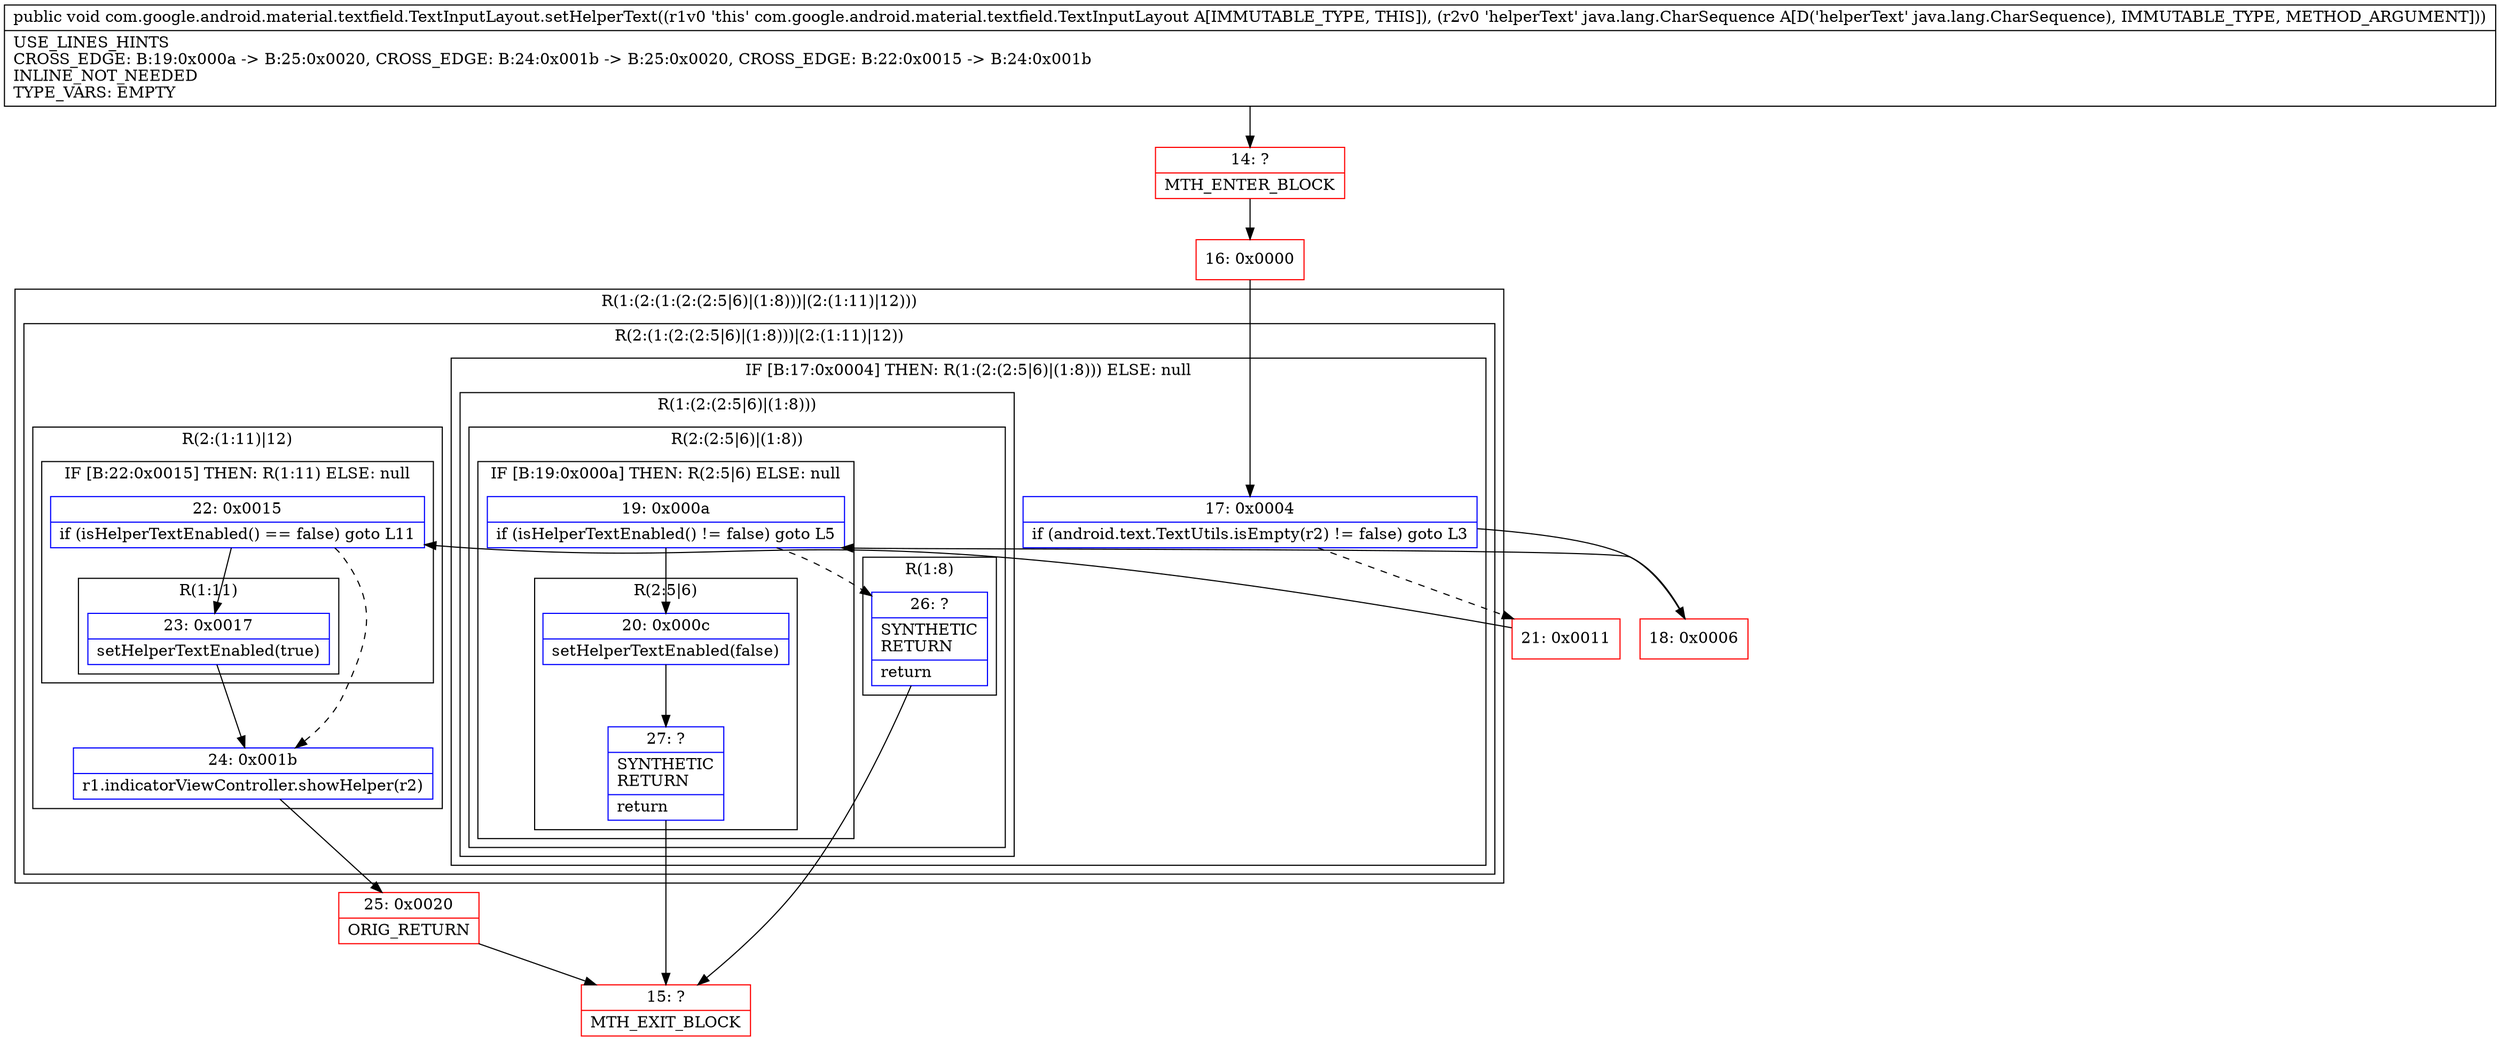 digraph "CFG forcom.google.android.material.textfield.TextInputLayout.setHelperText(Ljava\/lang\/CharSequence;)V" {
subgraph cluster_Region_1731239130 {
label = "R(1:(2:(1:(2:(2:5|6)|(1:8)))|(2:(1:11)|12)))";
node [shape=record,color=blue];
subgraph cluster_Region_1742241608 {
label = "R(2:(1:(2:(2:5|6)|(1:8)))|(2:(1:11)|12))";
node [shape=record,color=blue];
subgraph cluster_IfRegion_1221175791 {
label = "IF [B:17:0x0004] THEN: R(1:(2:(2:5|6)|(1:8))) ELSE: null";
node [shape=record,color=blue];
Node_17 [shape=record,label="{17\:\ 0x0004|if (android.text.TextUtils.isEmpty(r2) != false) goto L3\l}"];
subgraph cluster_Region_90315768 {
label = "R(1:(2:(2:5|6)|(1:8)))";
node [shape=record,color=blue];
subgraph cluster_Region_1725399490 {
label = "R(2:(2:5|6)|(1:8))";
node [shape=record,color=blue];
subgraph cluster_IfRegion_1112641647 {
label = "IF [B:19:0x000a] THEN: R(2:5|6) ELSE: null";
node [shape=record,color=blue];
Node_19 [shape=record,label="{19\:\ 0x000a|if (isHelperTextEnabled() != false) goto L5\l}"];
subgraph cluster_Region_1205002011 {
label = "R(2:5|6)";
node [shape=record,color=blue];
Node_20 [shape=record,label="{20\:\ 0x000c|setHelperTextEnabled(false)\l}"];
Node_27 [shape=record,label="{27\:\ ?|SYNTHETIC\lRETURN\l|return\l}"];
}
}
subgraph cluster_Region_1383768514 {
label = "R(1:8)";
node [shape=record,color=blue];
Node_26 [shape=record,label="{26\:\ ?|SYNTHETIC\lRETURN\l|return\l}"];
}
}
}
}
subgraph cluster_Region_142210014 {
label = "R(2:(1:11)|12)";
node [shape=record,color=blue];
subgraph cluster_IfRegion_1189464150 {
label = "IF [B:22:0x0015] THEN: R(1:11) ELSE: null";
node [shape=record,color=blue];
Node_22 [shape=record,label="{22\:\ 0x0015|if (isHelperTextEnabled() == false) goto L11\l}"];
subgraph cluster_Region_396291478 {
label = "R(1:11)";
node [shape=record,color=blue];
Node_23 [shape=record,label="{23\:\ 0x0017|setHelperTextEnabled(true)\l}"];
}
}
Node_24 [shape=record,label="{24\:\ 0x001b|r1.indicatorViewController.showHelper(r2)\l}"];
}
}
}
Node_14 [shape=record,color=red,label="{14\:\ ?|MTH_ENTER_BLOCK\l}"];
Node_16 [shape=record,color=red,label="{16\:\ 0x0000}"];
Node_18 [shape=record,color=red,label="{18\:\ 0x0006}"];
Node_15 [shape=record,color=red,label="{15\:\ ?|MTH_EXIT_BLOCK\l}"];
Node_21 [shape=record,color=red,label="{21\:\ 0x0011}"];
Node_25 [shape=record,color=red,label="{25\:\ 0x0020|ORIG_RETURN\l}"];
MethodNode[shape=record,label="{public void com.google.android.material.textfield.TextInputLayout.setHelperText((r1v0 'this' com.google.android.material.textfield.TextInputLayout A[IMMUTABLE_TYPE, THIS]), (r2v0 'helperText' java.lang.CharSequence A[D('helperText' java.lang.CharSequence), IMMUTABLE_TYPE, METHOD_ARGUMENT]))  | USE_LINES_HINTS\lCROSS_EDGE: B:19:0x000a \-\> B:25:0x0020, CROSS_EDGE: B:24:0x001b \-\> B:25:0x0020, CROSS_EDGE: B:22:0x0015 \-\> B:24:0x001b\lINLINE_NOT_NEEDED\lTYPE_VARS: EMPTY\l}"];
MethodNode -> Node_14;Node_17 -> Node_18;
Node_17 -> Node_21[style=dashed];
Node_19 -> Node_20;
Node_19 -> Node_26[style=dashed];
Node_20 -> Node_27;
Node_27 -> Node_15;
Node_26 -> Node_15;
Node_22 -> Node_23;
Node_22 -> Node_24[style=dashed];
Node_23 -> Node_24;
Node_24 -> Node_25;
Node_14 -> Node_16;
Node_16 -> Node_17;
Node_18 -> Node_19;
Node_21 -> Node_22;
Node_25 -> Node_15;
}

